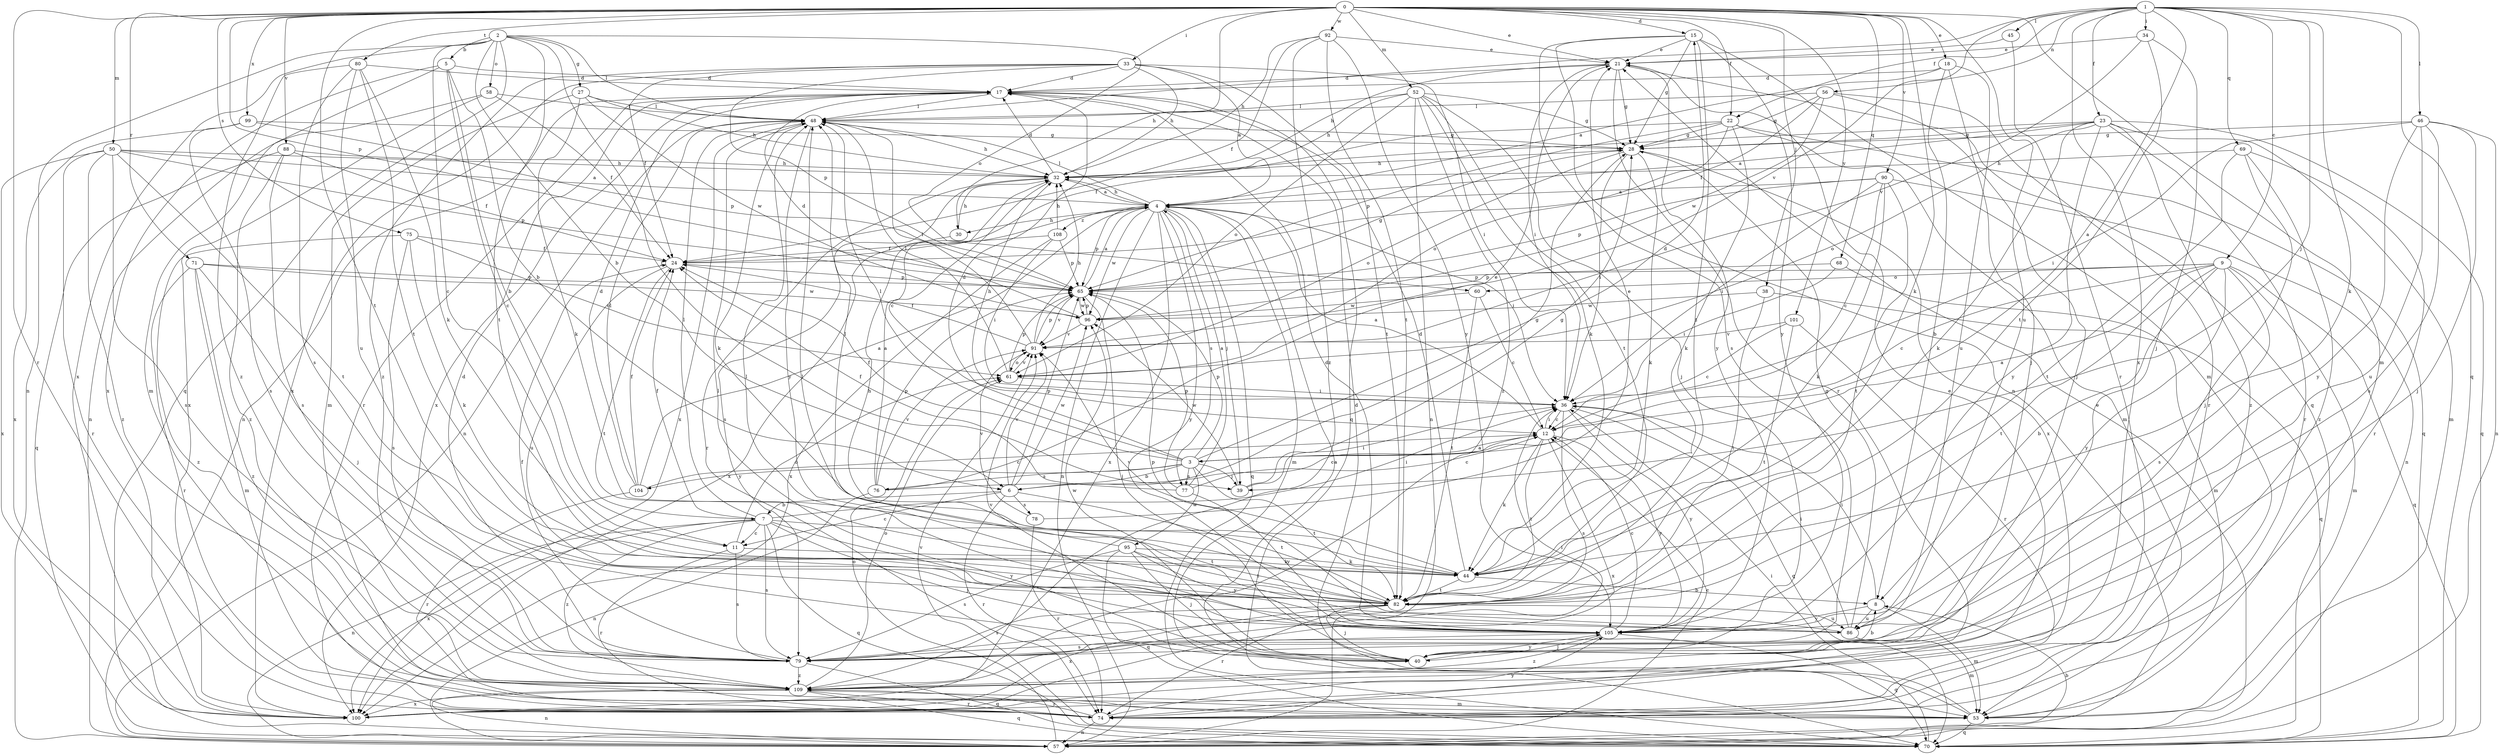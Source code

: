 strict digraph  {
0;
1;
2;
3;
4;
5;
6;
7;
8;
9;
11;
12;
15;
17;
18;
21;
22;
23;
24;
27;
28;
30;
32;
33;
34;
36;
38;
39;
40;
44;
45;
46;
48;
50;
52;
53;
56;
57;
58;
60;
61;
65;
68;
69;
70;
71;
74;
75;
76;
77;
78;
79;
80;
82;
86;
88;
90;
91;
92;
95;
96;
99;
100;
101;
104;
105;
108;
109;
0 -> 15  [label=d];
0 -> 18  [label=e];
0 -> 21  [label=e];
0 -> 22  [label=f];
0 -> 30  [label=h];
0 -> 33  [label=i];
0 -> 38  [label=j];
0 -> 44  [label=k];
0 -> 50  [label=m];
0 -> 52  [label=m];
0 -> 53  [label=m];
0 -> 65  [label=p];
0 -> 68  [label=q];
0 -> 71  [label=r];
0 -> 74  [label=r];
0 -> 75  [label=s];
0 -> 80  [label=t];
0 -> 82  [label=t];
0 -> 86  [label=u];
0 -> 88  [label=v];
0 -> 90  [label=v];
0 -> 92  [label=w];
0 -> 99  [label=x];
0 -> 101  [label=y];
1 -> 3  [label=a];
1 -> 9  [label=c];
1 -> 22  [label=f];
1 -> 23  [label=f];
1 -> 34  [label=i];
1 -> 39  [label=j];
1 -> 44  [label=k];
1 -> 45  [label=l];
1 -> 46  [label=l];
1 -> 48  [label=l];
1 -> 56  [label=n];
1 -> 69  [label=q];
1 -> 70  [label=q];
1 -> 91  [label=v];
1 -> 100  [label=x];
2 -> 5  [label=b];
2 -> 6  [label=b];
2 -> 11  [label=c];
2 -> 27  [label=g];
2 -> 39  [label=j];
2 -> 48  [label=l];
2 -> 57  [label=n];
2 -> 58  [label=o];
2 -> 60  [label=o];
2 -> 70  [label=q];
2 -> 82  [label=t];
2 -> 100  [label=x];
3 -> 6  [label=b];
3 -> 15  [label=d];
3 -> 17  [label=d];
3 -> 24  [label=f];
3 -> 39  [label=j];
3 -> 48  [label=l];
3 -> 65  [label=p];
3 -> 76  [label=s];
3 -> 77  [label=s];
3 -> 82  [label=t];
3 -> 95  [label=w];
3 -> 104  [label=y];
4 -> 30  [label=h];
4 -> 32  [label=h];
4 -> 36  [label=i];
4 -> 39  [label=j];
4 -> 48  [label=l];
4 -> 53  [label=m];
4 -> 57  [label=n];
4 -> 65  [label=p];
4 -> 70  [label=q];
4 -> 77  [label=s];
4 -> 96  [label=w];
4 -> 100  [label=x];
4 -> 105  [label=y];
4 -> 108  [label=z];
5 -> 6  [label=b];
5 -> 7  [label=b];
5 -> 11  [label=c];
5 -> 17  [label=d];
5 -> 53  [label=m];
5 -> 100  [label=x];
6 -> 7  [label=b];
6 -> 11  [label=c];
6 -> 28  [label=g];
6 -> 65  [label=p];
6 -> 74  [label=r];
6 -> 78  [label=s];
6 -> 82  [label=t];
6 -> 91  [label=v];
6 -> 96  [label=w];
7 -> 11  [label=c];
7 -> 24  [label=f];
7 -> 36  [label=i];
7 -> 40  [label=j];
7 -> 48  [label=l];
7 -> 57  [label=n];
7 -> 70  [label=q];
7 -> 79  [label=s];
7 -> 82  [label=t];
7 -> 100  [label=x];
7 -> 105  [label=y];
7 -> 109  [label=z];
8 -> 36  [label=i];
8 -> 53  [label=m];
8 -> 86  [label=u];
8 -> 105  [label=y];
9 -> 3  [label=a];
9 -> 8  [label=b];
9 -> 12  [label=c];
9 -> 53  [label=m];
9 -> 60  [label=o];
9 -> 65  [label=p];
9 -> 70  [label=q];
9 -> 79  [label=s];
9 -> 82  [label=t];
9 -> 105  [label=y];
11 -> 44  [label=k];
11 -> 61  [label=o];
11 -> 74  [label=r];
11 -> 79  [label=s];
12 -> 3  [label=a];
12 -> 4  [label=a];
12 -> 36  [label=i];
12 -> 44  [label=k];
12 -> 82  [label=t];
12 -> 100  [label=x];
12 -> 105  [label=y];
15 -> 21  [label=e];
15 -> 28  [label=g];
15 -> 53  [label=m];
15 -> 57  [label=n];
15 -> 79  [label=s];
15 -> 82  [label=t];
15 -> 105  [label=y];
17 -> 48  [label=l];
17 -> 57  [label=n];
17 -> 70  [label=q];
17 -> 74  [label=r];
17 -> 100  [label=x];
18 -> 4  [label=a];
18 -> 8  [label=b];
18 -> 17  [label=d];
18 -> 40  [label=j];
18 -> 86  [label=u];
21 -> 17  [label=d];
21 -> 28  [label=g];
21 -> 32  [label=h];
21 -> 36  [label=i];
21 -> 70  [label=q];
21 -> 74  [label=r];
21 -> 105  [label=y];
22 -> 24  [label=f];
22 -> 28  [label=g];
22 -> 44  [label=k];
22 -> 53  [label=m];
22 -> 61  [label=o];
22 -> 65  [label=p];
22 -> 70  [label=q];
23 -> 4  [label=a];
23 -> 28  [label=g];
23 -> 32  [label=h];
23 -> 44  [label=k];
23 -> 53  [label=m];
23 -> 61  [label=o];
23 -> 70  [label=q];
23 -> 74  [label=r];
23 -> 105  [label=y];
23 -> 109  [label=z];
24 -> 65  [label=p];
24 -> 82  [label=t];
24 -> 86  [label=u];
27 -> 32  [label=h];
27 -> 44  [label=k];
27 -> 48  [label=l];
27 -> 53  [label=m];
27 -> 96  [label=w];
28 -> 32  [label=h];
28 -> 36  [label=i];
28 -> 44  [label=k];
28 -> 61  [label=o];
28 -> 100  [label=x];
30 -> 32  [label=h];
30 -> 100  [label=x];
32 -> 4  [label=a];
32 -> 12  [label=c];
32 -> 17  [label=d];
32 -> 74  [label=r];
32 -> 79  [label=s];
33 -> 4  [label=a];
33 -> 17  [label=d];
33 -> 24  [label=f];
33 -> 32  [label=h];
33 -> 36  [label=i];
33 -> 65  [label=p];
33 -> 82  [label=t];
33 -> 100  [label=x];
33 -> 109  [label=z];
34 -> 21  [label=e];
34 -> 40  [label=j];
34 -> 82  [label=t];
34 -> 91  [label=v];
36 -> 12  [label=c];
36 -> 32  [label=h];
36 -> 70  [label=q];
36 -> 79  [label=s];
36 -> 105  [label=y];
38 -> 70  [label=q];
38 -> 82  [label=t];
38 -> 96  [label=w];
39 -> 28  [label=g];
39 -> 36  [label=i];
39 -> 96  [label=w];
40 -> 48  [label=l];
40 -> 91  [label=v];
40 -> 96  [label=w];
40 -> 105  [label=y];
44 -> 8  [label=b];
44 -> 17  [label=d];
44 -> 82  [label=t];
44 -> 91  [label=v];
45 -> 21  [label=e];
45 -> 74  [label=r];
46 -> 28  [label=g];
46 -> 36  [label=i];
46 -> 40  [label=j];
46 -> 57  [label=n];
46 -> 79  [label=s];
46 -> 86  [label=u];
46 -> 105  [label=y];
48 -> 28  [label=g];
48 -> 32  [label=h];
48 -> 44  [label=k];
48 -> 57  [label=n];
48 -> 100  [label=x];
48 -> 105  [label=y];
50 -> 4  [label=a];
50 -> 32  [label=h];
50 -> 65  [label=p];
50 -> 74  [label=r];
50 -> 79  [label=s];
50 -> 82  [label=t];
50 -> 100  [label=x];
50 -> 109  [label=z];
52 -> 28  [label=g];
52 -> 32  [label=h];
52 -> 40  [label=j];
52 -> 44  [label=k];
52 -> 48  [label=l];
52 -> 57  [label=n];
52 -> 61  [label=o];
52 -> 82  [label=t];
52 -> 109  [label=z];
53 -> 4  [label=a];
53 -> 17  [label=d];
53 -> 70  [label=q];
56 -> 24  [label=f];
56 -> 28  [label=g];
56 -> 40  [label=j];
56 -> 48  [label=l];
56 -> 74  [label=r];
56 -> 96  [label=w];
57 -> 8  [label=b];
57 -> 12  [label=c];
57 -> 21  [label=e];
57 -> 61  [label=o];
58 -> 24  [label=f];
58 -> 48  [label=l];
58 -> 57  [label=n];
58 -> 100  [label=x];
60 -> 12  [label=c];
60 -> 82  [label=t];
60 -> 96  [label=w];
61 -> 36  [label=i];
61 -> 48  [label=l];
61 -> 65  [label=p];
61 -> 91  [label=v];
65 -> 4  [label=a];
65 -> 28  [label=g];
65 -> 40  [label=j];
65 -> 91  [label=v];
65 -> 96  [label=w];
68 -> 36  [label=i];
68 -> 53  [label=m];
68 -> 65  [label=p];
69 -> 32  [label=h];
69 -> 40  [label=j];
69 -> 74  [label=r];
69 -> 82  [label=t];
69 -> 109  [label=z];
70 -> 36  [label=i];
70 -> 91  [label=v];
71 -> 40  [label=j];
71 -> 53  [label=m];
71 -> 65  [label=p];
71 -> 74  [label=r];
71 -> 96  [label=w];
71 -> 109  [label=z];
74 -> 21  [label=e];
74 -> 57  [label=n];
74 -> 105  [label=y];
74 -> 109  [label=z];
75 -> 24  [label=f];
75 -> 44  [label=k];
75 -> 61  [label=o];
75 -> 79  [label=s];
75 -> 109  [label=z];
76 -> 4  [label=a];
76 -> 12  [label=c];
76 -> 21  [label=e];
76 -> 57  [label=n];
76 -> 65  [label=p];
76 -> 91  [label=v];
77 -> 4  [label=a];
77 -> 12  [label=c];
77 -> 24  [label=f];
77 -> 65  [label=p];
77 -> 105  [label=y];
78 -> 21  [label=e];
78 -> 74  [label=r];
78 -> 91  [label=v];
79 -> 8  [label=b];
79 -> 17  [label=d];
79 -> 24  [label=f];
79 -> 70  [label=q];
79 -> 109  [label=z];
80 -> 17  [label=d];
80 -> 44  [label=k];
80 -> 79  [label=s];
80 -> 82  [label=t];
80 -> 86  [label=u];
80 -> 109  [label=z];
82 -> 32  [label=h];
82 -> 40  [label=j];
82 -> 74  [label=r];
82 -> 79  [label=s];
82 -> 86  [label=u];
82 -> 100  [label=x];
86 -> 28  [label=g];
86 -> 36  [label=i];
86 -> 48  [label=l];
86 -> 53  [label=m];
86 -> 65  [label=p];
88 -> 24  [label=f];
88 -> 32  [label=h];
88 -> 70  [label=q];
88 -> 79  [label=s];
88 -> 109  [label=z];
90 -> 4  [label=a];
90 -> 12  [label=c];
90 -> 36  [label=i];
90 -> 44  [label=k];
90 -> 57  [label=n];
90 -> 65  [label=p];
90 -> 82  [label=t];
91 -> 24  [label=f];
91 -> 32  [label=h];
91 -> 48  [label=l];
91 -> 61  [label=o];
91 -> 65  [label=p];
92 -> 21  [label=e];
92 -> 24  [label=f];
92 -> 32  [label=h];
92 -> 82  [label=t];
92 -> 105  [label=y];
92 -> 109  [label=z];
95 -> 40  [label=j];
95 -> 44  [label=k];
95 -> 48  [label=l];
95 -> 70  [label=q];
95 -> 79  [label=s];
95 -> 82  [label=t];
95 -> 105  [label=y];
96 -> 17  [label=d];
96 -> 65  [label=p];
96 -> 91  [label=v];
99 -> 28  [label=g];
99 -> 65  [label=p];
99 -> 79  [label=s];
99 -> 100  [label=x];
101 -> 12  [label=c];
101 -> 74  [label=r];
101 -> 82  [label=t];
101 -> 91  [label=v];
104 -> 4  [label=a];
104 -> 12  [label=c];
104 -> 17  [label=d];
104 -> 24  [label=f];
104 -> 48  [label=l];
104 -> 74  [label=r];
105 -> 12  [label=c];
105 -> 17  [label=d];
105 -> 40  [label=j];
105 -> 48  [label=l];
105 -> 70  [label=q];
105 -> 79  [label=s];
105 -> 109  [label=z];
108 -> 24  [label=f];
108 -> 32  [label=h];
108 -> 36  [label=i];
108 -> 65  [label=p];
108 -> 100  [label=x];
109 -> 36  [label=i];
109 -> 53  [label=m];
109 -> 57  [label=n];
109 -> 61  [label=o];
109 -> 70  [label=q];
109 -> 74  [label=r];
109 -> 100  [label=x];
}
